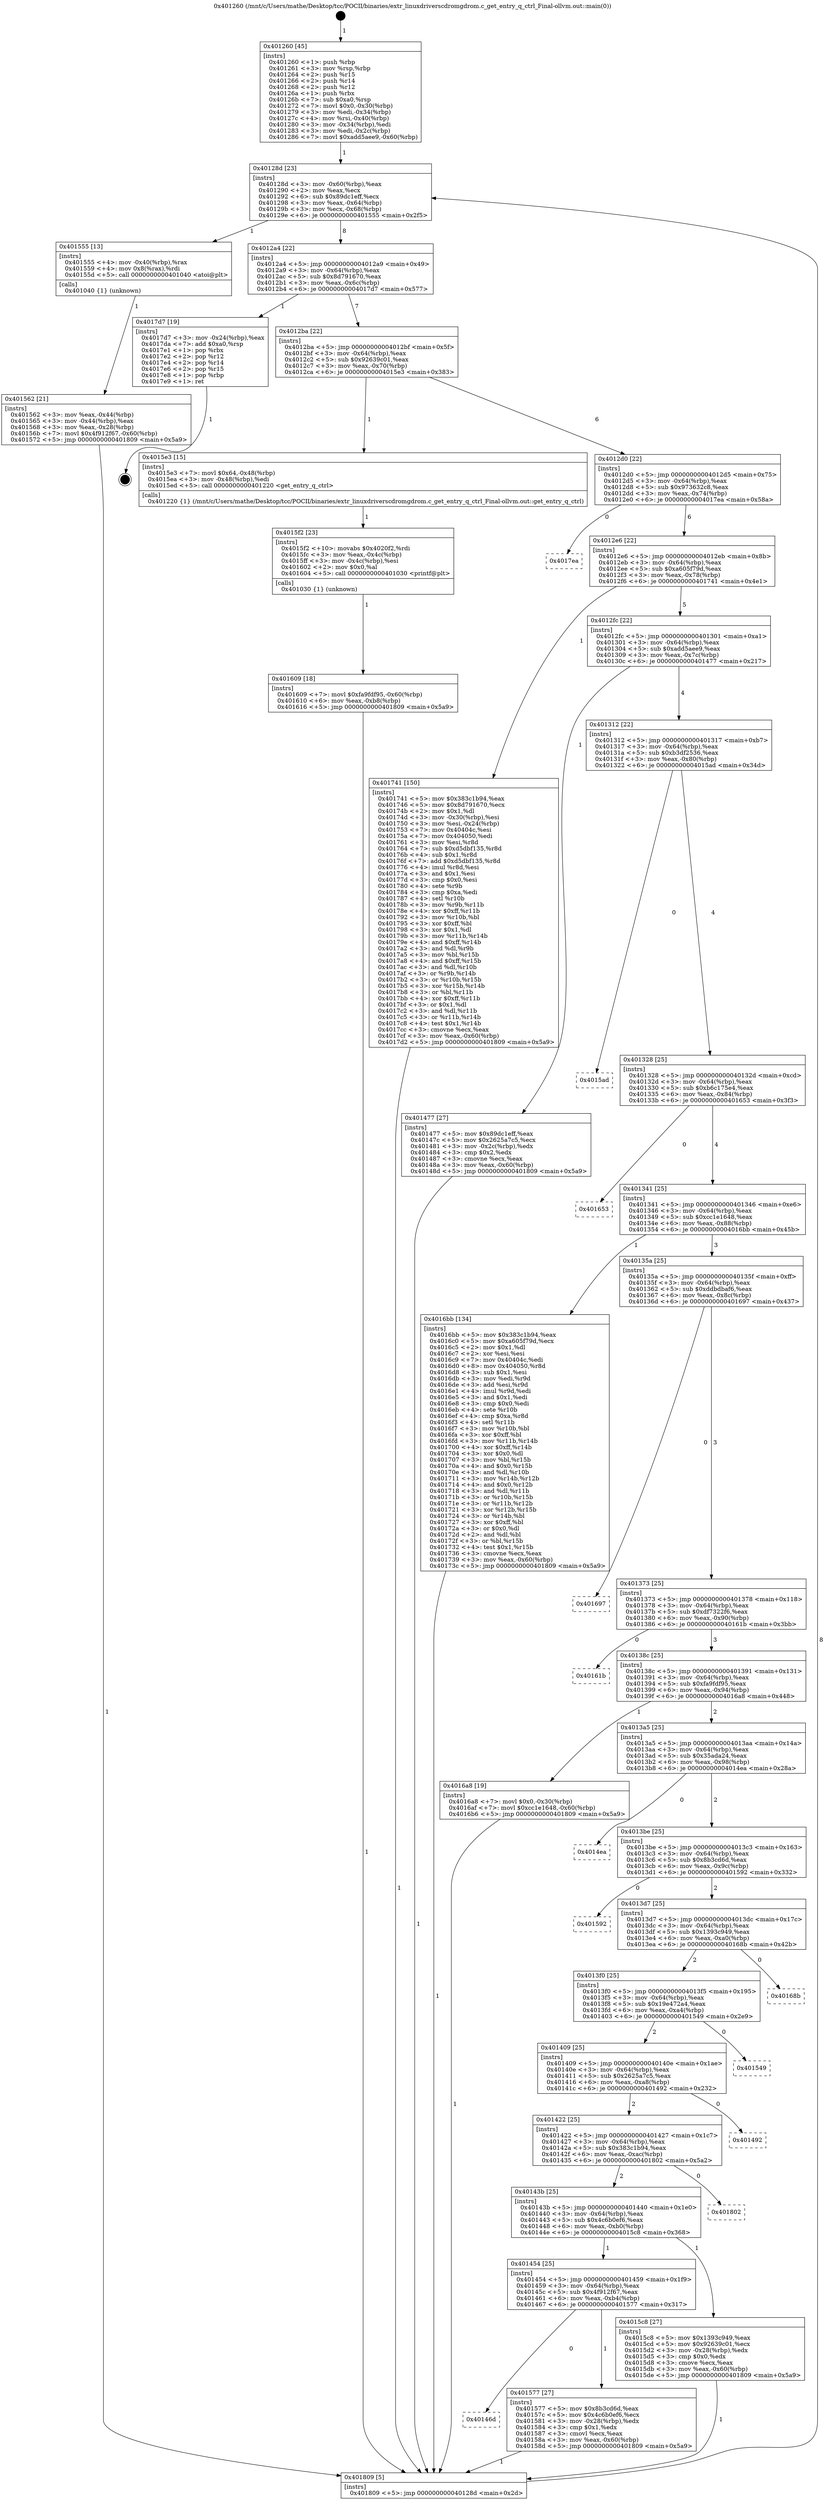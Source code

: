 digraph "0x401260" {
  label = "0x401260 (/mnt/c/Users/mathe/Desktop/tcc/POCII/binaries/extr_linuxdriverscdromgdrom.c_get_entry_q_ctrl_Final-ollvm.out::main(0))"
  labelloc = "t"
  node[shape=record]

  Entry [label="",width=0.3,height=0.3,shape=circle,fillcolor=black,style=filled]
  "0x40128d" [label="{
     0x40128d [23]\l
     | [instrs]\l
     &nbsp;&nbsp;0x40128d \<+3\>: mov -0x60(%rbp),%eax\l
     &nbsp;&nbsp;0x401290 \<+2\>: mov %eax,%ecx\l
     &nbsp;&nbsp;0x401292 \<+6\>: sub $0x89dc1eff,%ecx\l
     &nbsp;&nbsp;0x401298 \<+3\>: mov %eax,-0x64(%rbp)\l
     &nbsp;&nbsp;0x40129b \<+3\>: mov %ecx,-0x68(%rbp)\l
     &nbsp;&nbsp;0x40129e \<+6\>: je 0000000000401555 \<main+0x2f5\>\l
  }"]
  "0x401555" [label="{
     0x401555 [13]\l
     | [instrs]\l
     &nbsp;&nbsp;0x401555 \<+4\>: mov -0x40(%rbp),%rax\l
     &nbsp;&nbsp;0x401559 \<+4\>: mov 0x8(%rax),%rdi\l
     &nbsp;&nbsp;0x40155d \<+5\>: call 0000000000401040 \<atoi@plt\>\l
     | [calls]\l
     &nbsp;&nbsp;0x401040 \{1\} (unknown)\l
  }"]
  "0x4012a4" [label="{
     0x4012a4 [22]\l
     | [instrs]\l
     &nbsp;&nbsp;0x4012a4 \<+5\>: jmp 00000000004012a9 \<main+0x49\>\l
     &nbsp;&nbsp;0x4012a9 \<+3\>: mov -0x64(%rbp),%eax\l
     &nbsp;&nbsp;0x4012ac \<+5\>: sub $0x8d791670,%eax\l
     &nbsp;&nbsp;0x4012b1 \<+3\>: mov %eax,-0x6c(%rbp)\l
     &nbsp;&nbsp;0x4012b4 \<+6\>: je 00000000004017d7 \<main+0x577\>\l
  }"]
  Exit [label="",width=0.3,height=0.3,shape=circle,fillcolor=black,style=filled,peripheries=2]
  "0x4017d7" [label="{
     0x4017d7 [19]\l
     | [instrs]\l
     &nbsp;&nbsp;0x4017d7 \<+3\>: mov -0x24(%rbp),%eax\l
     &nbsp;&nbsp;0x4017da \<+7\>: add $0xa0,%rsp\l
     &nbsp;&nbsp;0x4017e1 \<+1\>: pop %rbx\l
     &nbsp;&nbsp;0x4017e2 \<+2\>: pop %r12\l
     &nbsp;&nbsp;0x4017e4 \<+2\>: pop %r14\l
     &nbsp;&nbsp;0x4017e6 \<+2\>: pop %r15\l
     &nbsp;&nbsp;0x4017e8 \<+1\>: pop %rbp\l
     &nbsp;&nbsp;0x4017e9 \<+1\>: ret\l
  }"]
  "0x4012ba" [label="{
     0x4012ba [22]\l
     | [instrs]\l
     &nbsp;&nbsp;0x4012ba \<+5\>: jmp 00000000004012bf \<main+0x5f\>\l
     &nbsp;&nbsp;0x4012bf \<+3\>: mov -0x64(%rbp),%eax\l
     &nbsp;&nbsp;0x4012c2 \<+5\>: sub $0x92639c01,%eax\l
     &nbsp;&nbsp;0x4012c7 \<+3\>: mov %eax,-0x70(%rbp)\l
     &nbsp;&nbsp;0x4012ca \<+6\>: je 00000000004015e3 \<main+0x383\>\l
  }"]
  "0x401609" [label="{
     0x401609 [18]\l
     | [instrs]\l
     &nbsp;&nbsp;0x401609 \<+7\>: movl $0xfa9fdf95,-0x60(%rbp)\l
     &nbsp;&nbsp;0x401610 \<+6\>: mov %eax,-0xb8(%rbp)\l
     &nbsp;&nbsp;0x401616 \<+5\>: jmp 0000000000401809 \<main+0x5a9\>\l
  }"]
  "0x4015e3" [label="{
     0x4015e3 [15]\l
     | [instrs]\l
     &nbsp;&nbsp;0x4015e3 \<+7\>: movl $0x64,-0x48(%rbp)\l
     &nbsp;&nbsp;0x4015ea \<+3\>: mov -0x48(%rbp),%edi\l
     &nbsp;&nbsp;0x4015ed \<+5\>: call 0000000000401220 \<get_entry_q_ctrl\>\l
     | [calls]\l
     &nbsp;&nbsp;0x401220 \{1\} (/mnt/c/Users/mathe/Desktop/tcc/POCII/binaries/extr_linuxdriverscdromgdrom.c_get_entry_q_ctrl_Final-ollvm.out::get_entry_q_ctrl)\l
  }"]
  "0x4012d0" [label="{
     0x4012d0 [22]\l
     | [instrs]\l
     &nbsp;&nbsp;0x4012d0 \<+5\>: jmp 00000000004012d5 \<main+0x75\>\l
     &nbsp;&nbsp;0x4012d5 \<+3\>: mov -0x64(%rbp),%eax\l
     &nbsp;&nbsp;0x4012d8 \<+5\>: sub $0x973632c8,%eax\l
     &nbsp;&nbsp;0x4012dd \<+3\>: mov %eax,-0x74(%rbp)\l
     &nbsp;&nbsp;0x4012e0 \<+6\>: je 00000000004017ea \<main+0x58a\>\l
  }"]
  "0x4015f2" [label="{
     0x4015f2 [23]\l
     | [instrs]\l
     &nbsp;&nbsp;0x4015f2 \<+10\>: movabs $0x4020f2,%rdi\l
     &nbsp;&nbsp;0x4015fc \<+3\>: mov %eax,-0x4c(%rbp)\l
     &nbsp;&nbsp;0x4015ff \<+3\>: mov -0x4c(%rbp),%esi\l
     &nbsp;&nbsp;0x401602 \<+2\>: mov $0x0,%al\l
     &nbsp;&nbsp;0x401604 \<+5\>: call 0000000000401030 \<printf@plt\>\l
     | [calls]\l
     &nbsp;&nbsp;0x401030 \{1\} (unknown)\l
  }"]
  "0x4017ea" [label="{
     0x4017ea\l
  }", style=dashed]
  "0x4012e6" [label="{
     0x4012e6 [22]\l
     | [instrs]\l
     &nbsp;&nbsp;0x4012e6 \<+5\>: jmp 00000000004012eb \<main+0x8b\>\l
     &nbsp;&nbsp;0x4012eb \<+3\>: mov -0x64(%rbp),%eax\l
     &nbsp;&nbsp;0x4012ee \<+5\>: sub $0xa605f79d,%eax\l
     &nbsp;&nbsp;0x4012f3 \<+3\>: mov %eax,-0x78(%rbp)\l
     &nbsp;&nbsp;0x4012f6 \<+6\>: je 0000000000401741 \<main+0x4e1\>\l
  }"]
  "0x40146d" [label="{
     0x40146d\l
  }", style=dashed]
  "0x401741" [label="{
     0x401741 [150]\l
     | [instrs]\l
     &nbsp;&nbsp;0x401741 \<+5\>: mov $0x383c1b94,%eax\l
     &nbsp;&nbsp;0x401746 \<+5\>: mov $0x8d791670,%ecx\l
     &nbsp;&nbsp;0x40174b \<+2\>: mov $0x1,%dl\l
     &nbsp;&nbsp;0x40174d \<+3\>: mov -0x30(%rbp),%esi\l
     &nbsp;&nbsp;0x401750 \<+3\>: mov %esi,-0x24(%rbp)\l
     &nbsp;&nbsp;0x401753 \<+7\>: mov 0x40404c,%esi\l
     &nbsp;&nbsp;0x40175a \<+7\>: mov 0x404050,%edi\l
     &nbsp;&nbsp;0x401761 \<+3\>: mov %esi,%r8d\l
     &nbsp;&nbsp;0x401764 \<+7\>: sub $0xd5dbf135,%r8d\l
     &nbsp;&nbsp;0x40176b \<+4\>: sub $0x1,%r8d\l
     &nbsp;&nbsp;0x40176f \<+7\>: add $0xd5dbf135,%r8d\l
     &nbsp;&nbsp;0x401776 \<+4\>: imul %r8d,%esi\l
     &nbsp;&nbsp;0x40177a \<+3\>: and $0x1,%esi\l
     &nbsp;&nbsp;0x40177d \<+3\>: cmp $0x0,%esi\l
     &nbsp;&nbsp;0x401780 \<+4\>: sete %r9b\l
     &nbsp;&nbsp;0x401784 \<+3\>: cmp $0xa,%edi\l
     &nbsp;&nbsp;0x401787 \<+4\>: setl %r10b\l
     &nbsp;&nbsp;0x40178b \<+3\>: mov %r9b,%r11b\l
     &nbsp;&nbsp;0x40178e \<+4\>: xor $0xff,%r11b\l
     &nbsp;&nbsp;0x401792 \<+3\>: mov %r10b,%bl\l
     &nbsp;&nbsp;0x401795 \<+3\>: xor $0xff,%bl\l
     &nbsp;&nbsp;0x401798 \<+3\>: xor $0x1,%dl\l
     &nbsp;&nbsp;0x40179b \<+3\>: mov %r11b,%r14b\l
     &nbsp;&nbsp;0x40179e \<+4\>: and $0xff,%r14b\l
     &nbsp;&nbsp;0x4017a2 \<+3\>: and %dl,%r9b\l
     &nbsp;&nbsp;0x4017a5 \<+3\>: mov %bl,%r15b\l
     &nbsp;&nbsp;0x4017a8 \<+4\>: and $0xff,%r15b\l
     &nbsp;&nbsp;0x4017ac \<+3\>: and %dl,%r10b\l
     &nbsp;&nbsp;0x4017af \<+3\>: or %r9b,%r14b\l
     &nbsp;&nbsp;0x4017b2 \<+3\>: or %r10b,%r15b\l
     &nbsp;&nbsp;0x4017b5 \<+3\>: xor %r15b,%r14b\l
     &nbsp;&nbsp;0x4017b8 \<+3\>: or %bl,%r11b\l
     &nbsp;&nbsp;0x4017bb \<+4\>: xor $0xff,%r11b\l
     &nbsp;&nbsp;0x4017bf \<+3\>: or $0x1,%dl\l
     &nbsp;&nbsp;0x4017c2 \<+3\>: and %dl,%r11b\l
     &nbsp;&nbsp;0x4017c5 \<+3\>: or %r11b,%r14b\l
     &nbsp;&nbsp;0x4017c8 \<+4\>: test $0x1,%r14b\l
     &nbsp;&nbsp;0x4017cc \<+3\>: cmovne %ecx,%eax\l
     &nbsp;&nbsp;0x4017cf \<+3\>: mov %eax,-0x60(%rbp)\l
     &nbsp;&nbsp;0x4017d2 \<+5\>: jmp 0000000000401809 \<main+0x5a9\>\l
  }"]
  "0x4012fc" [label="{
     0x4012fc [22]\l
     | [instrs]\l
     &nbsp;&nbsp;0x4012fc \<+5\>: jmp 0000000000401301 \<main+0xa1\>\l
     &nbsp;&nbsp;0x401301 \<+3\>: mov -0x64(%rbp),%eax\l
     &nbsp;&nbsp;0x401304 \<+5\>: sub $0xadd5aee9,%eax\l
     &nbsp;&nbsp;0x401309 \<+3\>: mov %eax,-0x7c(%rbp)\l
     &nbsp;&nbsp;0x40130c \<+6\>: je 0000000000401477 \<main+0x217\>\l
  }"]
  "0x401577" [label="{
     0x401577 [27]\l
     | [instrs]\l
     &nbsp;&nbsp;0x401577 \<+5\>: mov $0x8b3cd6d,%eax\l
     &nbsp;&nbsp;0x40157c \<+5\>: mov $0x4c6b0ef6,%ecx\l
     &nbsp;&nbsp;0x401581 \<+3\>: mov -0x28(%rbp),%edx\l
     &nbsp;&nbsp;0x401584 \<+3\>: cmp $0x1,%edx\l
     &nbsp;&nbsp;0x401587 \<+3\>: cmovl %ecx,%eax\l
     &nbsp;&nbsp;0x40158a \<+3\>: mov %eax,-0x60(%rbp)\l
     &nbsp;&nbsp;0x40158d \<+5\>: jmp 0000000000401809 \<main+0x5a9\>\l
  }"]
  "0x401477" [label="{
     0x401477 [27]\l
     | [instrs]\l
     &nbsp;&nbsp;0x401477 \<+5\>: mov $0x89dc1eff,%eax\l
     &nbsp;&nbsp;0x40147c \<+5\>: mov $0x2625a7c5,%ecx\l
     &nbsp;&nbsp;0x401481 \<+3\>: mov -0x2c(%rbp),%edx\l
     &nbsp;&nbsp;0x401484 \<+3\>: cmp $0x2,%edx\l
     &nbsp;&nbsp;0x401487 \<+3\>: cmovne %ecx,%eax\l
     &nbsp;&nbsp;0x40148a \<+3\>: mov %eax,-0x60(%rbp)\l
     &nbsp;&nbsp;0x40148d \<+5\>: jmp 0000000000401809 \<main+0x5a9\>\l
  }"]
  "0x401312" [label="{
     0x401312 [22]\l
     | [instrs]\l
     &nbsp;&nbsp;0x401312 \<+5\>: jmp 0000000000401317 \<main+0xb7\>\l
     &nbsp;&nbsp;0x401317 \<+3\>: mov -0x64(%rbp),%eax\l
     &nbsp;&nbsp;0x40131a \<+5\>: sub $0xb3df2536,%eax\l
     &nbsp;&nbsp;0x40131f \<+3\>: mov %eax,-0x80(%rbp)\l
     &nbsp;&nbsp;0x401322 \<+6\>: je 00000000004015ad \<main+0x34d\>\l
  }"]
  "0x401809" [label="{
     0x401809 [5]\l
     | [instrs]\l
     &nbsp;&nbsp;0x401809 \<+5\>: jmp 000000000040128d \<main+0x2d\>\l
  }"]
  "0x401260" [label="{
     0x401260 [45]\l
     | [instrs]\l
     &nbsp;&nbsp;0x401260 \<+1\>: push %rbp\l
     &nbsp;&nbsp;0x401261 \<+3\>: mov %rsp,%rbp\l
     &nbsp;&nbsp;0x401264 \<+2\>: push %r15\l
     &nbsp;&nbsp;0x401266 \<+2\>: push %r14\l
     &nbsp;&nbsp;0x401268 \<+2\>: push %r12\l
     &nbsp;&nbsp;0x40126a \<+1\>: push %rbx\l
     &nbsp;&nbsp;0x40126b \<+7\>: sub $0xa0,%rsp\l
     &nbsp;&nbsp;0x401272 \<+7\>: movl $0x0,-0x30(%rbp)\l
     &nbsp;&nbsp;0x401279 \<+3\>: mov %edi,-0x34(%rbp)\l
     &nbsp;&nbsp;0x40127c \<+4\>: mov %rsi,-0x40(%rbp)\l
     &nbsp;&nbsp;0x401280 \<+3\>: mov -0x34(%rbp),%edi\l
     &nbsp;&nbsp;0x401283 \<+3\>: mov %edi,-0x2c(%rbp)\l
     &nbsp;&nbsp;0x401286 \<+7\>: movl $0xadd5aee9,-0x60(%rbp)\l
  }"]
  "0x401562" [label="{
     0x401562 [21]\l
     | [instrs]\l
     &nbsp;&nbsp;0x401562 \<+3\>: mov %eax,-0x44(%rbp)\l
     &nbsp;&nbsp;0x401565 \<+3\>: mov -0x44(%rbp),%eax\l
     &nbsp;&nbsp;0x401568 \<+3\>: mov %eax,-0x28(%rbp)\l
     &nbsp;&nbsp;0x40156b \<+7\>: movl $0x4f912f67,-0x60(%rbp)\l
     &nbsp;&nbsp;0x401572 \<+5\>: jmp 0000000000401809 \<main+0x5a9\>\l
  }"]
  "0x401454" [label="{
     0x401454 [25]\l
     | [instrs]\l
     &nbsp;&nbsp;0x401454 \<+5\>: jmp 0000000000401459 \<main+0x1f9\>\l
     &nbsp;&nbsp;0x401459 \<+3\>: mov -0x64(%rbp),%eax\l
     &nbsp;&nbsp;0x40145c \<+5\>: sub $0x4f912f67,%eax\l
     &nbsp;&nbsp;0x401461 \<+6\>: mov %eax,-0xb4(%rbp)\l
     &nbsp;&nbsp;0x401467 \<+6\>: je 0000000000401577 \<main+0x317\>\l
  }"]
  "0x4015ad" [label="{
     0x4015ad\l
  }", style=dashed]
  "0x401328" [label="{
     0x401328 [25]\l
     | [instrs]\l
     &nbsp;&nbsp;0x401328 \<+5\>: jmp 000000000040132d \<main+0xcd\>\l
     &nbsp;&nbsp;0x40132d \<+3\>: mov -0x64(%rbp),%eax\l
     &nbsp;&nbsp;0x401330 \<+5\>: sub $0xb6c175e4,%eax\l
     &nbsp;&nbsp;0x401335 \<+6\>: mov %eax,-0x84(%rbp)\l
     &nbsp;&nbsp;0x40133b \<+6\>: je 0000000000401653 \<main+0x3f3\>\l
  }"]
  "0x4015c8" [label="{
     0x4015c8 [27]\l
     | [instrs]\l
     &nbsp;&nbsp;0x4015c8 \<+5\>: mov $0x1393c949,%eax\l
     &nbsp;&nbsp;0x4015cd \<+5\>: mov $0x92639c01,%ecx\l
     &nbsp;&nbsp;0x4015d2 \<+3\>: mov -0x28(%rbp),%edx\l
     &nbsp;&nbsp;0x4015d5 \<+3\>: cmp $0x0,%edx\l
     &nbsp;&nbsp;0x4015d8 \<+3\>: cmove %ecx,%eax\l
     &nbsp;&nbsp;0x4015db \<+3\>: mov %eax,-0x60(%rbp)\l
     &nbsp;&nbsp;0x4015de \<+5\>: jmp 0000000000401809 \<main+0x5a9\>\l
  }"]
  "0x401653" [label="{
     0x401653\l
  }", style=dashed]
  "0x401341" [label="{
     0x401341 [25]\l
     | [instrs]\l
     &nbsp;&nbsp;0x401341 \<+5\>: jmp 0000000000401346 \<main+0xe6\>\l
     &nbsp;&nbsp;0x401346 \<+3\>: mov -0x64(%rbp),%eax\l
     &nbsp;&nbsp;0x401349 \<+5\>: sub $0xcc1e1648,%eax\l
     &nbsp;&nbsp;0x40134e \<+6\>: mov %eax,-0x88(%rbp)\l
     &nbsp;&nbsp;0x401354 \<+6\>: je 00000000004016bb \<main+0x45b\>\l
  }"]
  "0x40143b" [label="{
     0x40143b [25]\l
     | [instrs]\l
     &nbsp;&nbsp;0x40143b \<+5\>: jmp 0000000000401440 \<main+0x1e0\>\l
     &nbsp;&nbsp;0x401440 \<+3\>: mov -0x64(%rbp),%eax\l
     &nbsp;&nbsp;0x401443 \<+5\>: sub $0x4c6b0ef6,%eax\l
     &nbsp;&nbsp;0x401448 \<+6\>: mov %eax,-0xb0(%rbp)\l
     &nbsp;&nbsp;0x40144e \<+6\>: je 00000000004015c8 \<main+0x368\>\l
  }"]
  "0x4016bb" [label="{
     0x4016bb [134]\l
     | [instrs]\l
     &nbsp;&nbsp;0x4016bb \<+5\>: mov $0x383c1b94,%eax\l
     &nbsp;&nbsp;0x4016c0 \<+5\>: mov $0xa605f79d,%ecx\l
     &nbsp;&nbsp;0x4016c5 \<+2\>: mov $0x1,%dl\l
     &nbsp;&nbsp;0x4016c7 \<+2\>: xor %esi,%esi\l
     &nbsp;&nbsp;0x4016c9 \<+7\>: mov 0x40404c,%edi\l
     &nbsp;&nbsp;0x4016d0 \<+8\>: mov 0x404050,%r8d\l
     &nbsp;&nbsp;0x4016d8 \<+3\>: sub $0x1,%esi\l
     &nbsp;&nbsp;0x4016db \<+3\>: mov %edi,%r9d\l
     &nbsp;&nbsp;0x4016de \<+3\>: add %esi,%r9d\l
     &nbsp;&nbsp;0x4016e1 \<+4\>: imul %r9d,%edi\l
     &nbsp;&nbsp;0x4016e5 \<+3\>: and $0x1,%edi\l
     &nbsp;&nbsp;0x4016e8 \<+3\>: cmp $0x0,%edi\l
     &nbsp;&nbsp;0x4016eb \<+4\>: sete %r10b\l
     &nbsp;&nbsp;0x4016ef \<+4\>: cmp $0xa,%r8d\l
     &nbsp;&nbsp;0x4016f3 \<+4\>: setl %r11b\l
     &nbsp;&nbsp;0x4016f7 \<+3\>: mov %r10b,%bl\l
     &nbsp;&nbsp;0x4016fa \<+3\>: xor $0xff,%bl\l
     &nbsp;&nbsp;0x4016fd \<+3\>: mov %r11b,%r14b\l
     &nbsp;&nbsp;0x401700 \<+4\>: xor $0xff,%r14b\l
     &nbsp;&nbsp;0x401704 \<+3\>: xor $0x0,%dl\l
     &nbsp;&nbsp;0x401707 \<+3\>: mov %bl,%r15b\l
     &nbsp;&nbsp;0x40170a \<+4\>: and $0x0,%r15b\l
     &nbsp;&nbsp;0x40170e \<+3\>: and %dl,%r10b\l
     &nbsp;&nbsp;0x401711 \<+3\>: mov %r14b,%r12b\l
     &nbsp;&nbsp;0x401714 \<+4\>: and $0x0,%r12b\l
     &nbsp;&nbsp;0x401718 \<+3\>: and %dl,%r11b\l
     &nbsp;&nbsp;0x40171b \<+3\>: or %r10b,%r15b\l
     &nbsp;&nbsp;0x40171e \<+3\>: or %r11b,%r12b\l
     &nbsp;&nbsp;0x401721 \<+3\>: xor %r12b,%r15b\l
     &nbsp;&nbsp;0x401724 \<+3\>: or %r14b,%bl\l
     &nbsp;&nbsp;0x401727 \<+3\>: xor $0xff,%bl\l
     &nbsp;&nbsp;0x40172a \<+3\>: or $0x0,%dl\l
     &nbsp;&nbsp;0x40172d \<+2\>: and %dl,%bl\l
     &nbsp;&nbsp;0x40172f \<+3\>: or %bl,%r15b\l
     &nbsp;&nbsp;0x401732 \<+4\>: test $0x1,%r15b\l
     &nbsp;&nbsp;0x401736 \<+3\>: cmovne %ecx,%eax\l
     &nbsp;&nbsp;0x401739 \<+3\>: mov %eax,-0x60(%rbp)\l
     &nbsp;&nbsp;0x40173c \<+5\>: jmp 0000000000401809 \<main+0x5a9\>\l
  }"]
  "0x40135a" [label="{
     0x40135a [25]\l
     | [instrs]\l
     &nbsp;&nbsp;0x40135a \<+5\>: jmp 000000000040135f \<main+0xff\>\l
     &nbsp;&nbsp;0x40135f \<+3\>: mov -0x64(%rbp),%eax\l
     &nbsp;&nbsp;0x401362 \<+5\>: sub $0xddbdbaf6,%eax\l
     &nbsp;&nbsp;0x401367 \<+6\>: mov %eax,-0x8c(%rbp)\l
     &nbsp;&nbsp;0x40136d \<+6\>: je 0000000000401697 \<main+0x437\>\l
  }"]
  "0x401802" [label="{
     0x401802\l
  }", style=dashed]
  "0x401697" [label="{
     0x401697\l
  }", style=dashed]
  "0x401373" [label="{
     0x401373 [25]\l
     | [instrs]\l
     &nbsp;&nbsp;0x401373 \<+5\>: jmp 0000000000401378 \<main+0x118\>\l
     &nbsp;&nbsp;0x401378 \<+3\>: mov -0x64(%rbp),%eax\l
     &nbsp;&nbsp;0x40137b \<+5\>: sub $0xdf7322f6,%eax\l
     &nbsp;&nbsp;0x401380 \<+6\>: mov %eax,-0x90(%rbp)\l
     &nbsp;&nbsp;0x401386 \<+6\>: je 000000000040161b \<main+0x3bb\>\l
  }"]
  "0x401422" [label="{
     0x401422 [25]\l
     | [instrs]\l
     &nbsp;&nbsp;0x401422 \<+5\>: jmp 0000000000401427 \<main+0x1c7\>\l
     &nbsp;&nbsp;0x401427 \<+3\>: mov -0x64(%rbp),%eax\l
     &nbsp;&nbsp;0x40142a \<+5\>: sub $0x383c1b94,%eax\l
     &nbsp;&nbsp;0x40142f \<+6\>: mov %eax,-0xac(%rbp)\l
     &nbsp;&nbsp;0x401435 \<+6\>: je 0000000000401802 \<main+0x5a2\>\l
  }"]
  "0x40161b" [label="{
     0x40161b\l
  }", style=dashed]
  "0x40138c" [label="{
     0x40138c [25]\l
     | [instrs]\l
     &nbsp;&nbsp;0x40138c \<+5\>: jmp 0000000000401391 \<main+0x131\>\l
     &nbsp;&nbsp;0x401391 \<+3\>: mov -0x64(%rbp),%eax\l
     &nbsp;&nbsp;0x401394 \<+5\>: sub $0xfa9fdf95,%eax\l
     &nbsp;&nbsp;0x401399 \<+6\>: mov %eax,-0x94(%rbp)\l
     &nbsp;&nbsp;0x40139f \<+6\>: je 00000000004016a8 \<main+0x448\>\l
  }"]
  "0x401492" [label="{
     0x401492\l
  }", style=dashed]
  "0x4016a8" [label="{
     0x4016a8 [19]\l
     | [instrs]\l
     &nbsp;&nbsp;0x4016a8 \<+7\>: movl $0x0,-0x30(%rbp)\l
     &nbsp;&nbsp;0x4016af \<+7\>: movl $0xcc1e1648,-0x60(%rbp)\l
     &nbsp;&nbsp;0x4016b6 \<+5\>: jmp 0000000000401809 \<main+0x5a9\>\l
  }"]
  "0x4013a5" [label="{
     0x4013a5 [25]\l
     | [instrs]\l
     &nbsp;&nbsp;0x4013a5 \<+5\>: jmp 00000000004013aa \<main+0x14a\>\l
     &nbsp;&nbsp;0x4013aa \<+3\>: mov -0x64(%rbp),%eax\l
     &nbsp;&nbsp;0x4013ad \<+5\>: sub $0x35ada24,%eax\l
     &nbsp;&nbsp;0x4013b2 \<+6\>: mov %eax,-0x98(%rbp)\l
     &nbsp;&nbsp;0x4013b8 \<+6\>: je 00000000004014ea \<main+0x28a\>\l
  }"]
  "0x401409" [label="{
     0x401409 [25]\l
     | [instrs]\l
     &nbsp;&nbsp;0x401409 \<+5\>: jmp 000000000040140e \<main+0x1ae\>\l
     &nbsp;&nbsp;0x40140e \<+3\>: mov -0x64(%rbp),%eax\l
     &nbsp;&nbsp;0x401411 \<+5\>: sub $0x2625a7c5,%eax\l
     &nbsp;&nbsp;0x401416 \<+6\>: mov %eax,-0xa8(%rbp)\l
     &nbsp;&nbsp;0x40141c \<+6\>: je 0000000000401492 \<main+0x232\>\l
  }"]
  "0x4014ea" [label="{
     0x4014ea\l
  }", style=dashed]
  "0x4013be" [label="{
     0x4013be [25]\l
     | [instrs]\l
     &nbsp;&nbsp;0x4013be \<+5\>: jmp 00000000004013c3 \<main+0x163\>\l
     &nbsp;&nbsp;0x4013c3 \<+3\>: mov -0x64(%rbp),%eax\l
     &nbsp;&nbsp;0x4013c6 \<+5\>: sub $0x8b3cd6d,%eax\l
     &nbsp;&nbsp;0x4013cb \<+6\>: mov %eax,-0x9c(%rbp)\l
     &nbsp;&nbsp;0x4013d1 \<+6\>: je 0000000000401592 \<main+0x332\>\l
  }"]
  "0x401549" [label="{
     0x401549\l
  }", style=dashed]
  "0x401592" [label="{
     0x401592\l
  }", style=dashed]
  "0x4013d7" [label="{
     0x4013d7 [25]\l
     | [instrs]\l
     &nbsp;&nbsp;0x4013d7 \<+5\>: jmp 00000000004013dc \<main+0x17c\>\l
     &nbsp;&nbsp;0x4013dc \<+3\>: mov -0x64(%rbp),%eax\l
     &nbsp;&nbsp;0x4013df \<+5\>: sub $0x1393c949,%eax\l
     &nbsp;&nbsp;0x4013e4 \<+6\>: mov %eax,-0xa0(%rbp)\l
     &nbsp;&nbsp;0x4013ea \<+6\>: je 000000000040168b \<main+0x42b\>\l
  }"]
  "0x4013f0" [label="{
     0x4013f0 [25]\l
     | [instrs]\l
     &nbsp;&nbsp;0x4013f0 \<+5\>: jmp 00000000004013f5 \<main+0x195\>\l
     &nbsp;&nbsp;0x4013f5 \<+3\>: mov -0x64(%rbp),%eax\l
     &nbsp;&nbsp;0x4013f8 \<+5\>: sub $0x19e472a4,%eax\l
     &nbsp;&nbsp;0x4013fd \<+6\>: mov %eax,-0xa4(%rbp)\l
     &nbsp;&nbsp;0x401403 \<+6\>: je 0000000000401549 \<main+0x2e9\>\l
  }"]
  "0x40168b" [label="{
     0x40168b\l
  }", style=dashed]
  Entry -> "0x401260" [label=" 1"]
  "0x40128d" -> "0x401555" [label=" 1"]
  "0x40128d" -> "0x4012a4" [label=" 8"]
  "0x4017d7" -> Exit [label=" 1"]
  "0x4012a4" -> "0x4017d7" [label=" 1"]
  "0x4012a4" -> "0x4012ba" [label=" 7"]
  "0x401741" -> "0x401809" [label=" 1"]
  "0x4012ba" -> "0x4015e3" [label=" 1"]
  "0x4012ba" -> "0x4012d0" [label=" 6"]
  "0x4016bb" -> "0x401809" [label=" 1"]
  "0x4012d0" -> "0x4017ea" [label=" 0"]
  "0x4012d0" -> "0x4012e6" [label=" 6"]
  "0x4016a8" -> "0x401809" [label=" 1"]
  "0x4012e6" -> "0x401741" [label=" 1"]
  "0x4012e6" -> "0x4012fc" [label=" 5"]
  "0x401609" -> "0x401809" [label=" 1"]
  "0x4012fc" -> "0x401477" [label=" 1"]
  "0x4012fc" -> "0x401312" [label=" 4"]
  "0x401477" -> "0x401809" [label=" 1"]
  "0x401260" -> "0x40128d" [label=" 1"]
  "0x401809" -> "0x40128d" [label=" 8"]
  "0x401555" -> "0x401562" [label=" 1"]
  "0x401562" -> "0x401809" [label=" 1"]
  "0x4015f2" -> "0x401609" [label=" 1"]
  "0x401312" -> "0x4015ad" [label=" 0"]
  "0x401312" -> "0x401328" [label=" 4"]
  "0x4015c8" -> "0x401809" [label=" 1"]
  "0x401328" -> "0x401653" [label=" 0"]
  "0x401328" -> "0x401341" [label=" 4"]
  "0x401577" -> "0x401809" [label=" 1"]
  "0x401341" -> "0x4016bb" [label=" 1"]
  "0x401341" -> "0x40135a" [label=" 3"]
  "0x401454" -> "0x401577" [label=" 1"]
  "0x40135a" -> "0x401697" [label=" 0"]
  "0x40135a" -> "0x401373" [label=" 3"]
  "0x4015e3" -> "0x4015f2" [label=" 1"]
  "0x401373" -> "0x40161b" [label=" 0"]
  "0x401373" -> "0x40138c" [label=" 3"]
  "0x40143b" -> "0x4015c8" [label=" 1"]
  "0x40138c" -> "0x4016a8" [label=" 1"]
  "0x40138c" -> "0x4013a5" [label=" 2"]
  "0x401454" -> "0x40146d" [label=" 0"]
  "0x4013a5" -> "0x4014ea" [label=" 0"]
  "0x4013a5" -> "0x4013be" [label=" 2"]
  "0x401422" -> "0x401802" [label=" 0"]
  "0x4013be" -> "0x401592" [label=" 0"]
  "0x4013be" -> "0x4013d7" [label=" 2"]
  "0x40143b" -> "0x401454" [label=" 1"]
  "0x4013d7" -> "0x40168b" [label=" 0"]
  "0x4013d7" -> "0x4013f0" [label=" 2"]
  "0x401409" -> "0x401422" [label=" 2"]
  "0x4013f0" -> "0x401549" [label=" 0"]
  "0x4013f0" -> "0x401409" [label=" 2"]
  "0x401422" -> "0x40143b" [label=" 2"]
  "0x401409" -> "0x401492" [label=" 0"]
}
